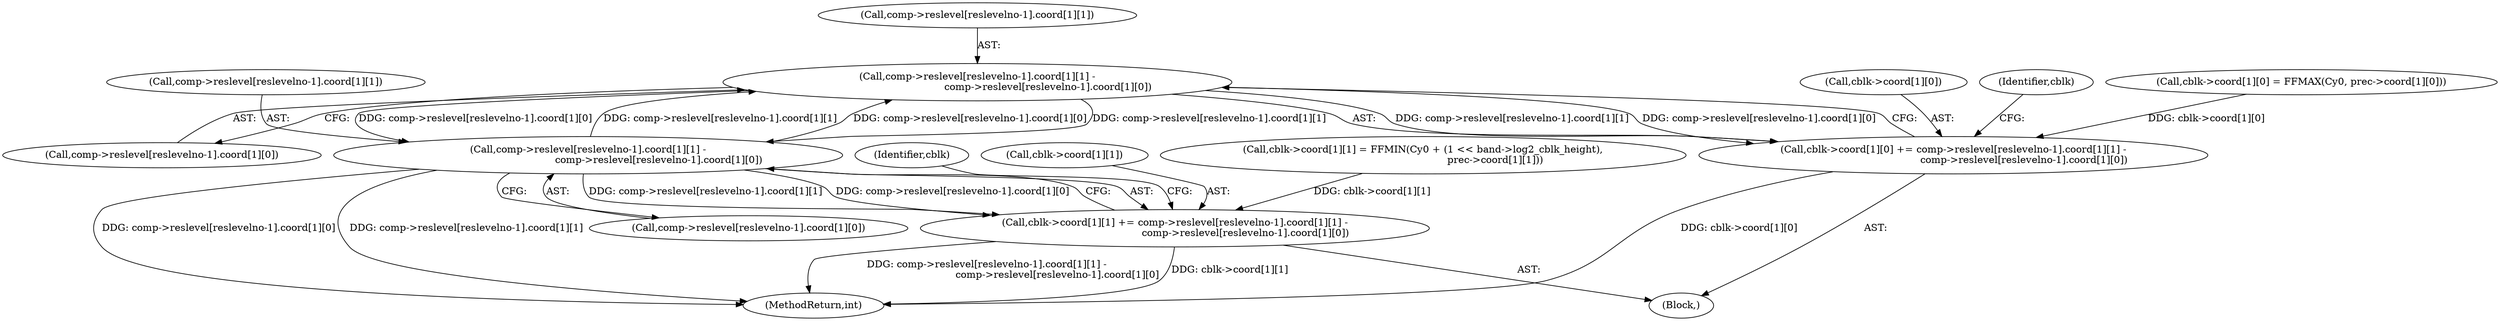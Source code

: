 digraph "0_FFmpeg_912ce9dd2080c5837285a471d750fa311e09b555_0@array" {
"1001484" [label="(Call,comp->reslevel[reslevelno-1].coord[1][1] -\n                                             comp->reslevel[reslevelno-1].coord[1][0])"];
"1001519" [label="(Call,comp->reslevel[reslevelno-1].coord[1][1] -\n                                             comp->reslevel[reslevelno-1].coord[1][0])"];
"1001484" [label="(Call,comp->reslevel[reslevelno-1].coord[1][1] -\n                                             comp->reslevel[reslevelno-1].coord[1][0])"];
"1001476" [label="(Call,cblk->coord[1][0] += comp->reslevel[reslevelno-1].coord[1][1] -\n                                             comp->reslevel[reslevelno-1].coord[1][0])"];
"1001511" [label="(Call,cblk->coord[1][1] += comp->reslevel[reslevelno-1].coord[1][1] -\n                                             comp->reslevel[reslevelno-1].coord[1][0])"];
"1001476" [label="(Call,cblk->coord[1][0] += comp->reslevel[reslevelno-1].coord[1][1] -\n                                             comp->reslevel[reslevelno-1].coord[1][0])"];
"1001484" [label="(Call,comp->reslevel[reslevelno-1].coord[1][1] -\n                                             comp->reslevel[reslevelno-1].coord[1][0])"];
"1001515" [label="(Identifier,cblk)"];
"1001512" [label="(Call,cblk->coord[1][1])"];
"1001511" [label="(Call,cblk->coord[1][1] += comp->reslevel[reslevelno-1].coord[1][1] -\n                                             comp->reslevel[reslevelno-1].coord[1][0])"];
"1001573" [label="(MethodReturn,int)"];
"1001325" [label="(Call,cblk->coord[1][0] = FFMAX(Cy0, prec->coord[1][0]))"];
"1001519" [label="(Call,comp->reslevel[reslevelno-1].coord[1][1] -\n                                             comp->reslevel[reslevelno-1].coord[1][0])"];
"1001365" [label="(Call,cblk->coord[1][1] = FFMIN(Cy0 + (1 << band->log2_cblk_height),\n                                              prec->coord[1][1]))"];
"1001548" [label="(Identifier,cblk)"];
"1001475" [label="(Block,)"];
"1001520" [label="(Call,comp->reslevel[reslevelno-1].coord[1][1])"];
"1001485" [label="(Call,comp->reslevel[reslevelno-1].coord[1][1])"];
"1001477" [label="(Call,cblk->coord[1][0])"];
"1001498" [label="(Call,comp->reslevel[reslevelno-1].coord[1][0])"];
"1001533" [label="(Call,comp->reslevel[reslevelno-1].coord[1][0])"];
"1001484" -> "1001476"  [label="AST: "];
"1001484" -> "1001498"  [label="CFG: "];
"1001485" -> "1001484"  [label="AST: "];
"1001498" -> "1001484"  [label="AST: "];
"1001476" -> "1001484"  [label="CFG: "];
"1001484" -> "1001476"  [label="DDG: comp->reslevel[reslevelno-1].coord[1][1]"];
"1001484" -> "1001476"  [label="DDG: comp->reslevel[reslevelno-1].coord[1][0]"];
"1001519" -> "1001484"  [label="DDG: comp->reslevel[reslevelno-1].coord[1][1]"];
"1001519" -> "1001484"  [label="DDG: comp->reslevel[reslevelno-1].coord[1][0]"];
"1001484" -> "1001519"  [label="DDG: comp->reslevel[reslevelno-1].coord[1][1]"];
"1001484" -> "1001519"  [label="DDG: comp->reslevel[reslevelno-1].coord[1][0]"];
"1001519" -> "1001511"  [label="AST: "];
"1001519" -> "1001533"  [label="CFG: "];
"1001520" -> "1001519"  [label="AST: "];
"1001533" -> "1001519"  [label="AST: "];
"1001511" -> "1001519"  [label="CFG: "];
"1001519" -> "1001573"  [label="DDG: comp->reslevel[reslevelno-1].coord[1][1]"];
"1001519" -> "1001573"  [label="DDG: comp->reslevel[reslevelno-1].coord[1][0]"];
"1001519" -> "1001511"  [label="DDG: comp->reslevel[reslevelno-1].coord[1][1]"];
"1001519" -> "1001511"  [label="DDG: comp->reslevel[reslevelno-1].coord[1][0]"];
"1001476" -> "1001475"  [label="AST: "];
"1001477" -> "1001476"  [label="AST: "];
"1001515" -> "1001476"  [label="CFG: "];
"1001476" -> "1001573"  [label="DDG: cblk->coord[1][0]"];
"1001325" -> "1001476"  [label="DDG: cblk->coord[1][0]"];
"1001511" -> "1001475"  [label="AST: "];
"1001512" -> "1001511"  [label="AST: "];
"1001548" -> "1001511"  [label="CFG: "];
"1001511" -> "1001573"  [label="DDG: comp->reslevel[reslevelno-1].coord[1][1] -\n                                             comp->reslevel[reslevelno-1].coord[1][0]"];
"1001511" -> "1001573"  [label="DDG: cblk->coord[1][1]"];
"1001365" -> "1001511"  [label="DDG: cblk->coord[1][1]"];
}

